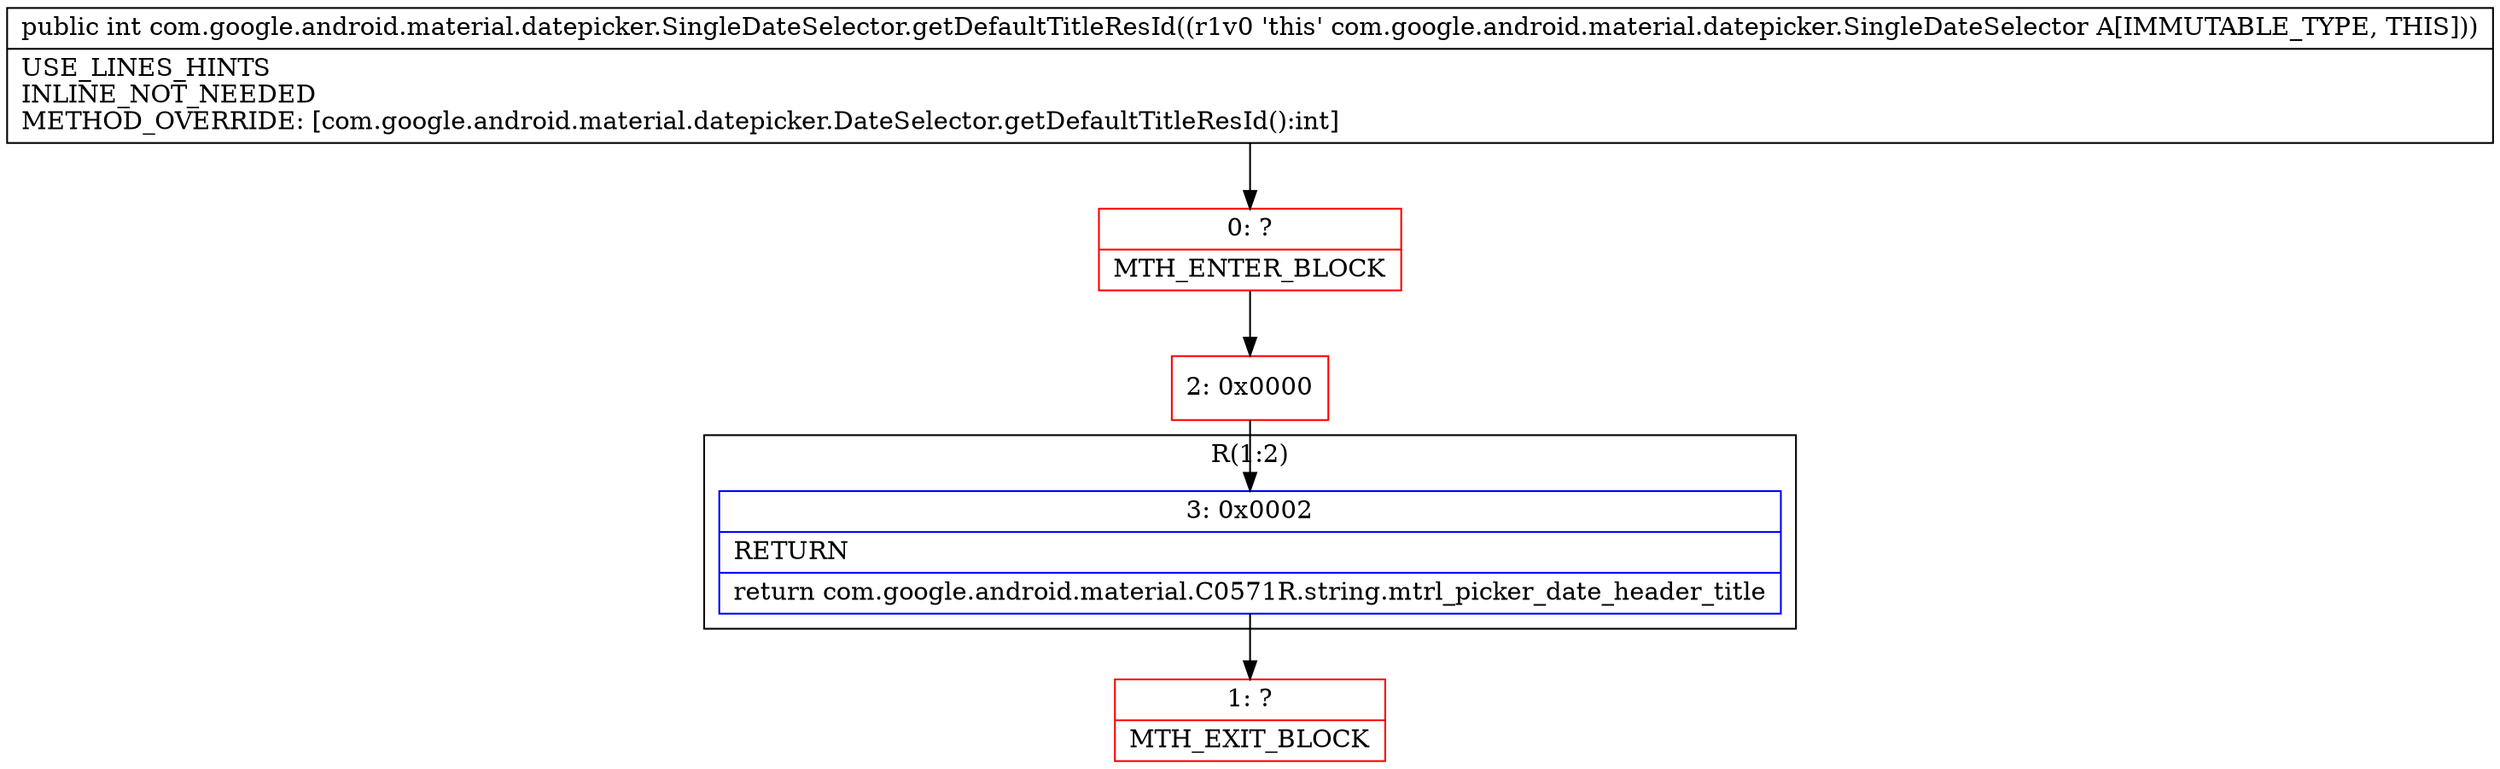 digraph "CFG forcom.google.android.material.datepicker.SingleDateSelector.getDefaultTitleResId()I" {
subgraph cluster_Region_1473429082 {
label = "R(1:2)";
node [shape=record,color=blue];
Node_3 [shape=record,label="{3\:\ 0x0002|RETURN\l|return com.google.android.material.C0571R.string.mtrl_picker_date_header_title\l}"];
}
Node_0 [shape=record,color=red,label="{0\:\ ?|MTH_ENTER_BLOCK\l}"];
Node_2 [shape=record,color=red,label="{2\:\ 0x0000}"];
Node_1 [shape=record,color=red,label="{1\:\ ?|MTH_EXIT_BLOCK\l}"];
MethodNode[shape=record,label="{public int com.google.android.material.datepicker.SingleDateSelector.getDefaultTitleResId((r1v0 'this' com.google.android.material.datepicker.SingleDateSelector A[IMMUTABLE_TYPE, THIS]))  | USE_LINES_HINTS\lINLINE_NOT_NEEDED\lMETHOD_OVERRIDE: [com.google.android.material.datepicker.DateSelector.getDefaultTitleResId():int]\l}"];
MethodNode -> Node_0;Node_3 -> Node_1;
Node_0 -> Node_2;
Node_2 -> Node_3;
}

